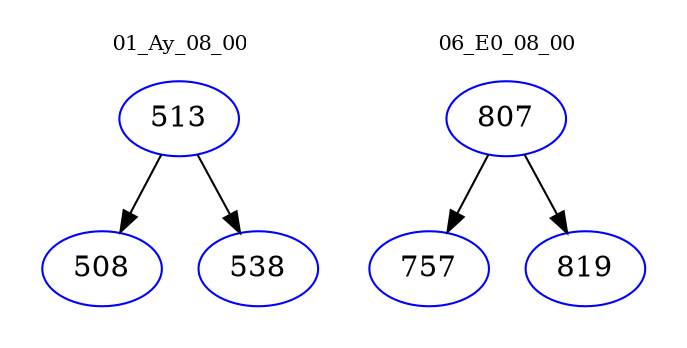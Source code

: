 digraph{
subgraph cluster_0 {
color = white
label = "01_Ay_08_00";
fontsize=10;
T0_513 [label="513", color="blue"]
T0_513 -> T0_508 [color="black"]
T0_508 [label="508", color="blue"]
T0_513 -> T0_538 [color="black"]
T0_538 [label="538", color="blue"]
}
subgraph cluster_1 {
color = white
label = "06_E0_08_00";
fontsize=10;
T1_807 [label="807", color="blue"]
T1_807 -> T1_757 [color="black"]
T1_757 [label="757", color="blue"]
T1_807 -> T1_819 [color="black"]
T1_819 [label="819", color="blue"]
}
}
